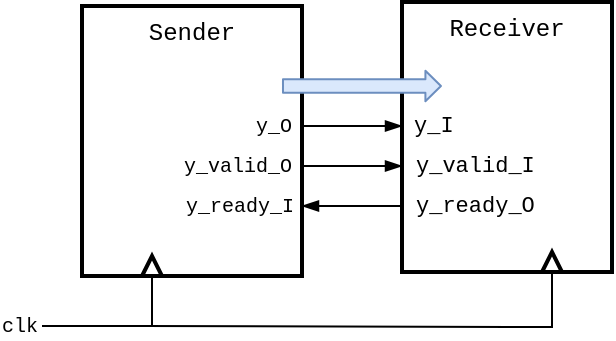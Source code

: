<mxfile version="26.0.16">
  <diagram name="Page-1" id="_ZqEdXRgNjqhjNOCaQqE">
    <mxGraphModel dx="342" dy="249" grid="1" gridSize="10" guides="1" tooltips="1" connect="1" arrows="1" fold="1" page="0" pageScale="1" pageWidth="400" pageHeight="250" math="0" shadow="0">
      <root>
        <mxCell id="0" />
        <mxCell id="1" parent="0" />
        <mxCell id="BYmvZvrTq6r9-72-5DOs-39" value="Receiver" style="rounded=0;whiteSpace=wrap;html=1;fontFamily=Courier New;strokeWidth=2;fillStyle=solid;verticalAlign=top;" vertex="1" parent="1">
          <mxGeometry x="290" y="58" width="105" height="135" as="geometry" />
        </mxCell>
        <mxCell id="BYmvZvrTq6r9-72-5DOs-1" value="Sender" style="rounded=0;whiteSpace=wrap;html=1;fontFamily=Courier New;strokeWidth=2;fillStyle=solid;verticalAlign=top;" vertex="1" parent="1">
          <mxGeometry x="130" y="60" width="110" height="135" as="geometry" />
        </mxCell>
        <mxCell id="BYmvZvrTq6r9-72-5DOs-12" value="" style="endArrow=blockThin;html=1;rounded=0;endFill=1;" edge="1" parent="1">
          <mxGeometry width="50" height="50" relative="1" as="geometry">
            <mxPoint x="290" y="160" as="sourcePoint" />
            <mxPoint x="240" y="160" as="targetPoint" />
          </mxGeometry>
        </mxCell>
        <mxCell id="BYmvZvrTq6r9-72-5DOs-13" value="&lt;div&gt;y_ready_I&lt;/div&gt;" style="edgeLabel;html=1;align=right;verticalAlign=middle;resizable=0;points=[];labelPosition=left;verticalLabelPosition=middle;fontFamily=Courier New;spacingRight=4;fontSize=10;" vertex="1" connectable="0" parent="BYmvZvrTq6r9-72-5DOs-12">
          <mxGeometry x="-0.574" y="1" relative="1" as="geometry">
            <mxPoint x="-39" y="-1" as="offset" />
          </mxGeometry>
        </mxCell>
        <mxCell id="BYmvZvrTq6r9-72-5DOs-43" value="y_ready_O" style="edgeLabel;html=1;align=left;verticalAlign=middle;resizable=0;points=[];labelPosition=right;verticalLabelPosition=middle;spacingLeft=4;fontFamily=Courier New;" vertex="1" connectable="0" parent="BYmvZvrTq6r9-72-5DOs-12">
          <mxGeometry x="-0.81" y="-1" relative="1" as="geometry">
            <mxPoint x="5" y="1" as="offset" />
          </mxGeometry>
        </mxCell>
        <mxCell id="BYmvZvrTq6r9-72-5DOs-34" value="" style="endArrow=blockThin;html=1;rounded=0;endFill=1;" edge="1" parent="1">
          <mxGeometry width="50" height="50" relative="1" as="geometry">
            <mxPoint x="240" y="140" as="sourcePoint" />
            <mxPoint x="290" y="140" as="targetPoint" />
          </mxGeometry>
        </mxCell>
        <mxCell id="BYmvZvrTq6r9-72-5DOs-35" value="&lt;div&gt;y_valid_O&lt;/div&gt;" style="edgeLabel;html=1;align=right;verticalAlign=middle;resizable=0;points=[];labelPosition=left;verticalLabelPosition=middle;fontFamily=Courier New;spacingRight=4;fontSize=10;spacingLeft=2;" vertex="1" connectable="0" parent="BYmvZvrTq6r9-72-5DOs-34">
          <mxGeometry x="-0.574" y="1" relative="1" as="geometry">
            <mxPoint x="-11" y="1" as="offset" />
          </mxGeometry>
        </mxCell>
        <mxCell id="BYmvZvrTq6r9-72-5DOs-41" value="y_valid_I" style="edgeLabel;html=1;align=left;verticalAlign=middle;resizable=0;points=[];labelPosition=right;verticalLabelPosition=middle;spacingLeft=4;spacingRight=2;fontFamily=Courier New;" vertex="1" connectable="0" parent="BYmvZvrTq6r9-72-5DOs-34">
          <mxGeometry x="0.256" y="1" relative="1" as="geometry">
            <mxPoint x="19" y="1" as="offset" />
          </mxGeometry>
        </mxCell>
        <mxCell id="BYmvZvrTq6r9-72-5DOs-36" value="" style="endArrow=blockThin;html=1;rounded=0;endFill=1;" edge="1" parent="1">
          <mxGeometry width="50" height="50" relative="1" as="geometry">
            <mxPoint x="240" y="120" as="sourcePoint" />
            <mxPoint x="290" y="120" as="targetPoint" />
          </mxGeometry>
        </mxCell>
        <mxCell id="BYmvZvrTq6r9-72-5DOs-37" value="&lt;div&gt;y_O&lt;/div&gt;" style="edgeLabel;html=1;align=right;verticalAlign=middle;resizable=0;points=[];labelPosition=left;verticalLabelPosition=middle;fontFamily=Courier New;spacingRight=4;fontSize=10;spacingLeft=2;" vertex="1" connectable="0" parent="BYmvZvrTq6r9-72-5DOs-36">
          <mxGeometry x="-0.574" y="1" relative="1" as="geometry">
            <mxPoint x="-11" y="1" as="offset" />
          </mxGeometry>
        </mxCell>
        <mxCell id="BYmvZvrTq6r9-72-5DOs-40" value="y_I" style="edgeLabel;html=1;align=left;verticalAlign=middle;resizable=0;points=[];labelPosition=right;verticalLabelPosition=middle;spacingRight=2;spacingLeft=4;fontFamily=Courier New;" vertex="1" connectable="0" parent="BYmvZvrTq6r9-72-5DOs-36">
          <mxGeometry x="0.746" y="2" relative="1" as="geometry">
            <mxPoint x="6" y="2" as="offset" />
          </mxGeometry>
        </mxCell>
        <mxCell id="BYmvZvrTq6r9-72-5DOs-46" value="" style="endArrow=none;html=1;rounded=0;endFill=1;entryX=0;entryY=0.5;entryDx=0;entryDy=0;edgeStyle=orthogonalEdgeStyle;startFill=0;" edge="1" parent="1" target="BYmvZvrTq6r9-72-5DOs-48">
          <mxGeometry width="50" height="50" relative="1" as="geometry">
            <mxPoint x="110" y="220" as="sourcePoint" />
            <mxPoint x="105" y="225" as="targetPoint" />
            <Array as="points">
              <mxPoint x="165" y="220" />
            </Array>
          </mxGeometry>
        </mxCell>
        <mxCell id="BYmvZvrTq6r9-72-5DOs-47" value="clk" style="edgeLabel;html=1;align=right;verticalAlign=middle;resizable=0;points=[];labelPosition=left;verticalLabelPosition=middle;fontFamily=Courier New;spacingRight=2;fontSize=10;" vertex="1" connectable="0" parent="BYmvZvrTq6r9-72-5DOs-46">
          <mxGeometry x="-0.574" y="1" relative="1" as="geometry">
            <mxPoint x="-17" y="1" as="offset" />
          </mxGeometry>
        </mxCell>
        <mxCell id="BYmvZvrTq6r9-72-5DOs-48" value="" style="triangle;whiteSpace=wrap;html=1;rotation=-90;strokeWidth=2;" vertex="1" parent="1">
          <mxGeometry x="160" y="185" width="10" height="10" as="geometry" />
        </mxCell>
        <mxCell id="BYmvZvrTq6r9-72-5DOs-49" value="" style="triangle;whiteSpace=wrap;html=1;rotation=-90;strokeWidth=2;" vertex="1" parent="1">
          <mxGeometry x="360" y="183" width="10" height="10" as="geometry" />
        </mxCell>
        <mxCell id="BYmvZvrTq6r9-72-5DOs-51" value="" style="endArrow=none;html=1;rounded=0;entryX=0;entryY=0.5;entryDx=0;entryDy=0;edgeStyle=orthogonalEdgeStyle;" edge="1" parent="1" target="BYmvZvrTq6r9-72-5DOs-49">
          <mxGeometry width="50" height="50" relative="1" as="geometry">
            <mxPoint x="160" y="220" as="sourcePoint" />
            <mxPoint x="220" y="180" as="targetPoint" />
          </mxGeometry>
        </mxCell>
        <mxCell id="BYmvZvrTq6r9-72-5DOs-53" value="" style="shape=flexArrow;endArrow=classic;html=1;rounded=1;fillColor=#dae8fc;width=6.744;endSize=2.256;endWidth=7.501;entryX=0.095;entryY=0.422;entryDx=0;entryDy=0;entryPerimeter=0;exitX=0.909;exitY=0.407;exitDx=0;exitDy=0;exitPerimeter=0;strokeColor=#6c8ebf;" edge="1" parent="1">
          <mxGeometry width="50" height="50" relative="1" as="geometry">
            <mxPoint x="229.99" y="99.995" as="sourcePoint" />
            <mxPoint x="309.975" y="100.02" as="targetPoint" />
          </mxGeometry>
        </mxCell>
      </root>
    </mxGraphModel>
  </diagram>
</mxfile>
